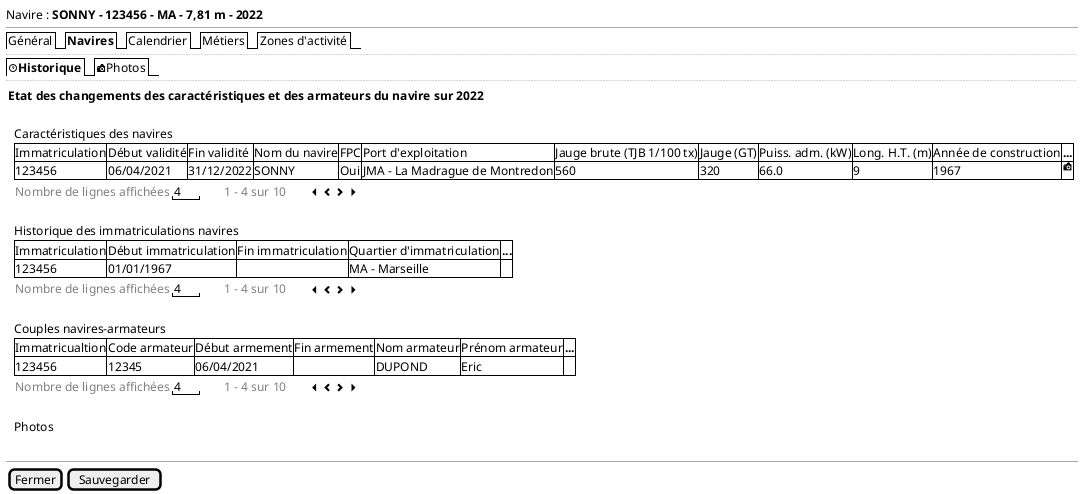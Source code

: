 @startsalt
{
  Navire : <b>SONNY - 123456 - MA - 7,81 m - 2022
  --
  {/ Général | <b>Navires | Calendrier | Métiers | Zones d'activité}
  ..
  {/ <&clock><b>Historique | <&camera-slr>Photos}
  ..
  {{
  <b>Etat des changements des caractéristiques et des armateurs du navire sur 2022
    .
    {
    . | Caractéristiques des navires
    . | {# Immatriculation | Début validité | Fin validité | Nom du navire | FPC | Port d'exploitation | Jauge brute (TJB 1/100 tx) | Jauge (GT) | Puiss. adm. (kW) | Long. H.T. (m) | Année de construction  | <b>...
       123456 | 06/04/2021 | 31/12/2022 | SONNY | Oui | JMA - La Madrague de Montredon | 560 | 320 | 66.0 | 9 | 1967 | <&camera-slr>}
    . | { <font color=grey>Nombre de lignes affichées</font> |  " 4 "  | . | . | . | . | <font color=grey>1 - 4 sur 10 | . | . | . | . | <&caret-left> <&chevron-left> <&chevron-right> <&caret-right> }
    .

    . | Historique des immatriculations navires
    . | {# Immatriculation | Début immatriculation | Fin immatriculation | Quartier d'immatriculation | <b>...
       123456 | 01/01/1967 | . | MA - Marseille}
    . | { <font color=grey>Nombre de lignes affichées</font> |  " 4 "  | . | . | . | . | <font color=grey>1 - 4 sur 10 | . | . | . | . | <&caret-left> <&chevron-left> <&chevron-right> <&caret-right> }
    .
    . | Couples navires-armateurs
    . | {# Immatricualtion | Code armateur | Début armement | Fin armement | Nom armateur | Prénom armateur | <b>...
       123456 | 12345 | 06/04/2021 | . | DUPOND | Eric}
    . | { <font color=grey>Nombre de lignes affichées</font> |  " 4 "  | . | . | . | . | <font color=grey>1 - 4 sur 10 | . | . | . | . | <&caret-left> <&chevron-left> <&chevron-right> <&caret-right> }
    .
    . | Photos
    }
  }

}

  .
  --
  { [Fermer] | [Sauvegarder] }
}
@endsalt
